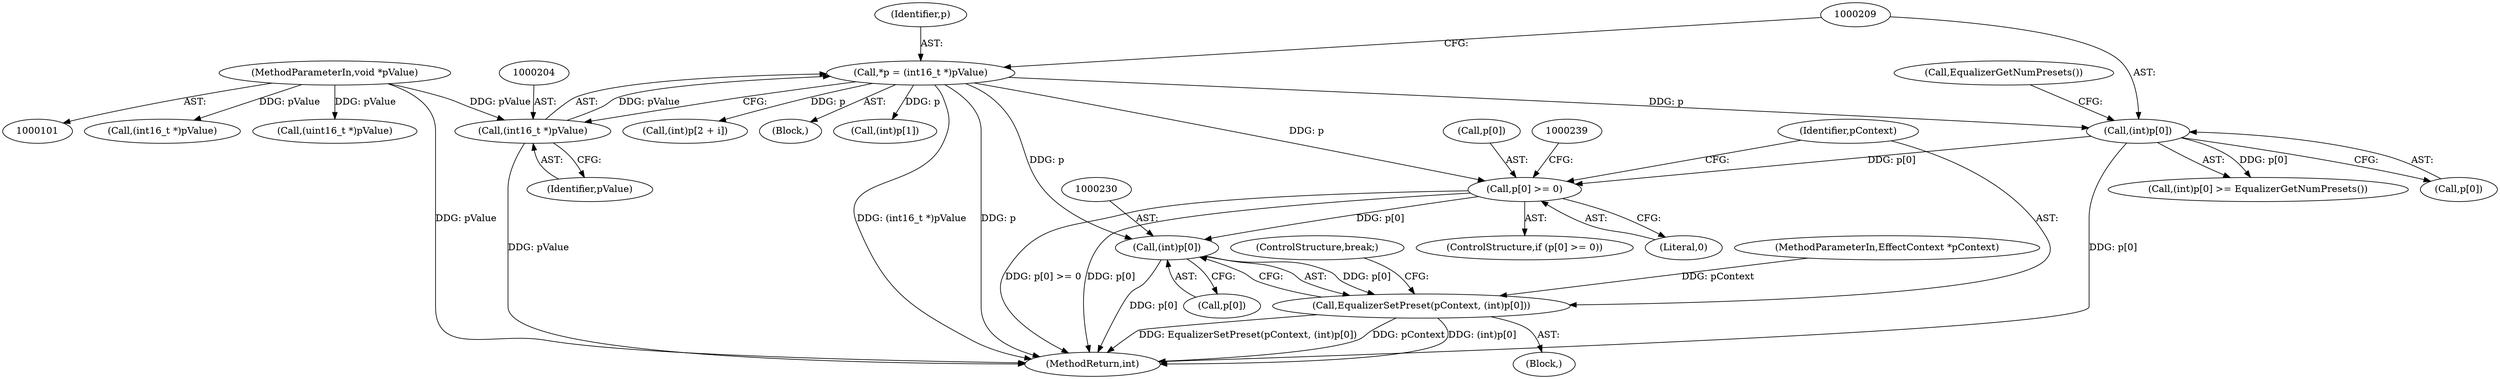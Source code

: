digraph "0_Android_321ea5257e37c8edb26e66fe4ee78cca4cd915fe_0@pointer" {
"1000221" [label="(Call,p[0] >= 0)"];
"1000208" [label="(Call,(int)p[0])"];
"1000201" [label="(Call,*p = (int16_t *)pValue)"];
"1000203" [label="(Call,(int16_t *)pValue)"];
"1000104" [label="(MethodParameterIn,void *pValue)"];
"1000229" [label="(Call,(int)p[0])"];
"1000227" [label="(Call,EqualizerSetPreset(pContext, (int)p[0]))"];
"1000165" [label="(Call,(int16_t *)pValue)"];
"1000271" [label="(ControlStructure,break;)"];
"1000231" [label="(Call,p[0])"];
"1000229" [label="(Call,(int)p[0])"];
"1000227" [label="(Call,EqualizerSetPreset(pContext, (int)p[0]))"];
"1000222" [label="(Call,p[0])"];
"1000207" [label="(Call,(int)p[0] >= EqualizerGetNumPresets())"];
"1000213" [label="(Call,EqualizerGetNumPresets())"];
"1000205" [label="(Identifier,pValue)"];
"1000225" [label="(Literal,0)"];
"1000221" [label="(Call,p[0] >= 0)"];
"1000208" [label="(Call,(int)p[0])"];
"1000283" [label="(MethodReturn,int)"];
"1000203" [label="(Call,(int16_t *)pValue)"];
"1000226" [label="(Block,)"];
"1000210" [label="(Call,p[0])"];
"1000264" [label="(Call,(int)p[2 + i])"];
"1000199" [label="(Block,)"];
"1000202" [label="(Identifier,p)"];
"1000102" [label="(MethodParameterIn,EffectContext *pContext)"];
"1000220" [label="(ControlStructure,if (p[0] >= 0))"];
"1000104" [label="(MethodParameterIn,void *pValue)"];
"1000201" [label="(Call,*p = (int16_t *)pValue)"];
"1000228" [label="(Identifier,pContext)"];
"1000134" [label="(Call,(uint16_t *)pValue)"];
"1000238" [label="(Call,(int)p[1])"];
"1000221" -> "1000220"  [label="AST: "];
"1000221" -> "1000225"  [label="CFG: "];
"1000222" -> "1000221"  [label="AST: "];
"1000225" -> "1000221"  [label="AST: "];
"1000228" -> "1000221"  [label="CFG: "];
"1000239" -> "1000221"  [label="CFG: "];
"1000221" -> "1000283"  [label="DDG: p[0] >= 0"];
"1000221" -> "1000283"  [label="DDG: p[0]"];
"1000208" -> "1000221"  [label="DDG: p[0]"];
"1000201" -> "1000221"  [label="DDG: p"];
"1000221" -> "1000229"  [label="DDG: p[0]"];
"1000208" -> "1000207"  [label="AST: "];
"1000208" -> "1000210"  [label="CFG: "];
"1000209" -> "1000208"  [label="AST: "];
"1000210" -> "1000208"  [label="AST: "];
"1000213" -> "1000208"  [label="CFG: "];
"1000208" -> "1000283"  [label="DDG: p[0]"];
"1000208" -> "1000207"  [label="DDG: p[0]"];
"1000201" -> "1000208"  [label="DDG: p"];
"1000201" -> "1000199"  [label="AST: "];
"1000201" -> "1000203"  [label="CFG: "];
"1000202" -> "1000201"  [label="AST: "];
"1000203" -> "1000201"  [label="AST: "];
"1000209" -> "1000201"  [label="CFG: "];
"1000201" -> "1000283"  [label="DDG: (int16_t *)pValue"];
"1000201" -> "1000283"  [label="DDG: p"];
"1000203" -> "1000201"  [label="DDG: pValue"];
"1000201" -> "1000229"  [label="DDG: p"];
"1000201" -> "1000238"  [label="DDG: p"];
"1000201" -> "1000264"  [label="DDG: p"];
"1000203" -> "1000205"  [label="CFG: "];
"1000204" -> "1000203"  [label="AST: "];
"1000205" -> "1000203"  [label="AST: "];
"1000203" -> "1000283"  [label="DDG: pValue"];
"1000104" -> "1000203"  [label="DDG: pValue"];
"1000104" -> "1000101"  [label="AST: "];
"1000104" -> "1000283"  [label="DDG: pValue"];
"1000104" -> "1000134"  [label="DDG: pValue"];
"1000104" -> "1000165"  [label="DDG: pValue"];
"1000229" -> "1000227"  [label="AST: "];
"1000229" -> "1000231"  [label="CFG: "];
"1000230" -> "1000229"  [label="AST: "];
"1000231" -> "1000229"  [label="AST: "];
"1000227" -> "1000229"  [label="CFG: "];
"1000229" -> "1000283"  [label="DDG: p[0]"];
"1000229" -> "1000227"  [label="DDG: p[0]"];
"1000227" -> "1000226"  [label="AST: "];
"1000228" -> "1000227"  [label="AST: "];
"1000271" -> "1000227"  [label="CFG: "];
"1000227" -> "1000283"  [label="DDG: EqualizerSetPreset(pContext, (int)p[0])"];
"1000227" -> "1000283"  [label="DDG: pContext"];
"1000227" -> "1000283"  [label="DDG: (int)p[0]"];
"1000102" -> "1000227"  [label="DDG: pContext"];
}
